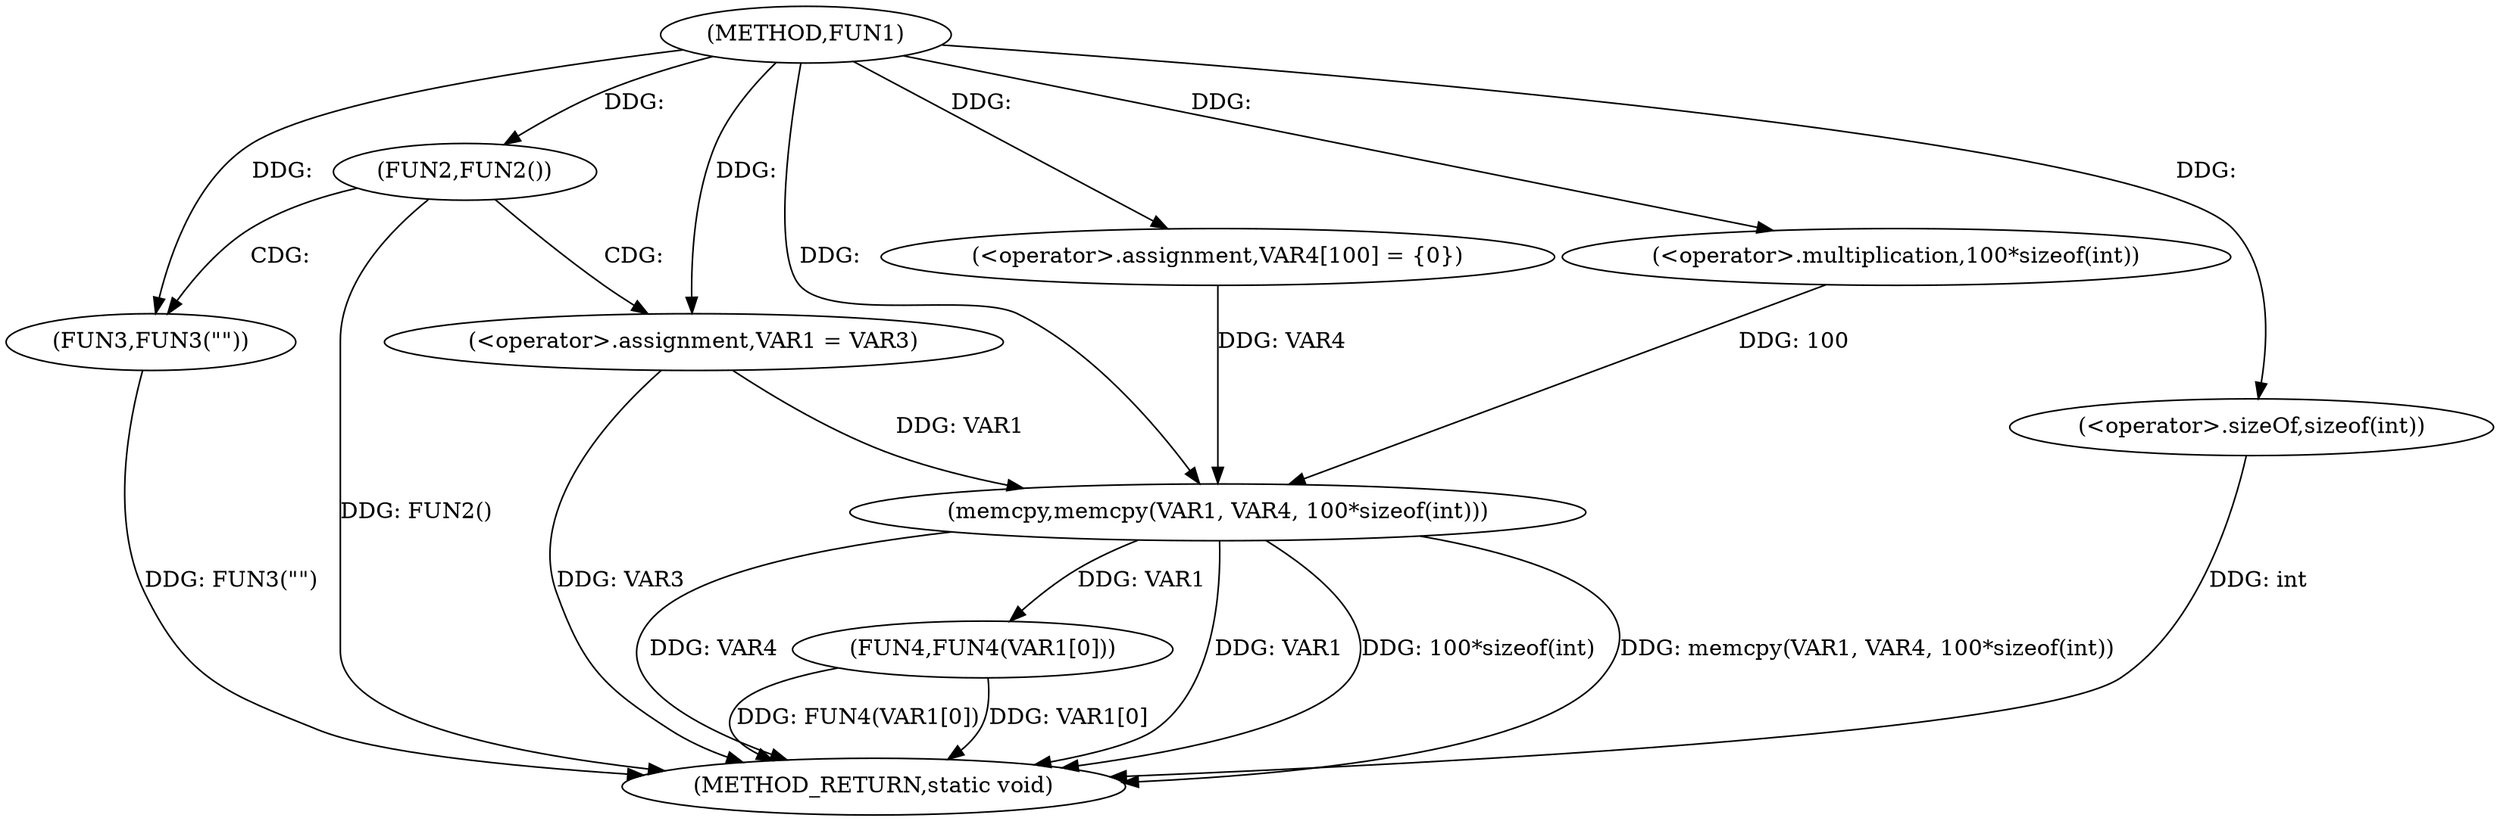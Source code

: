 digraph FUN1 {  
"1000100" [label = "(METHOD,FUN1)" ]
"1000130" [label = "(METHOD_RETURN,static void)" ]
"1000106" [label = "(FUN2,FUN2())" ]
"1000108" [label = "(FUN3,FUN3(\"\"))" ]
"1000112" [label = "(<operator>.assignment,VAR1 = VAR3)" ]
"1000117" [label = "(<operator>.assignment,VAR4[100] = {0})" ]
"1000119" [label = "(memcpy,memcpy(VAR1, VAR4, 100*sizeof(int)))" ]
"1000122" [label = "(<operator>.multiplication,100*sizeof(int))" ]
"1000124" [label = "(<operator>.sizeOf,sizeof(int))" ]
"1000126" [label = "(FUN4,FUN4(VAR1[0]))" ]
  "1000126" -> "1000130"  [ label = "DDG: FUN4(VAR1[0])"] 
  "1000124" -> "1000130"  [ label = "DDG: int"] 
  "1000108" -> "1000130"  [ label = "DDG: FUN3(\"\")"] 
  "1000112" -> "1000130"  [ label = "DDG: VAR3"] 
  "1000119" -> "1000130"  [ label = "DDG: VAR4"] 
  "1000126" -> "1000130"  [ label = "DDG: VAR1[0]"] 
  "1000119" -> "1000130"  [ label = "DDG: VAR1"] 
  "1000119" -> "1000130"  [ label = "DDG: 100*sizeof(int)"] 
  "1000119" -> "1000130"  [ label = "DDG: memcpy(VAR1, VAR4, 100*sizeof(int))"] 
  "1000106" -> "1000130"  [ label = "DDG: FUN2()"] 
  "1000100" -> "1000106"  [ label = "DDG: "] 
  "1000100" -> "1000108"  [ label = "DDG: "] 
  "1000100" -> "1000112"  [ label = "DDG: "] 
  "1000100" -> "1000117"  [ label = "DDG: "] 
  "1000112" -> "1000119"  [ label = "DDG: VAR1"] 
  "1000100" -> "1000119"  [ label = "DDG: "] 
  "1000117" -> "1000119"  [ label = "DDG: VAR4"] 
  "1000122" -> "1000119"  [ label = "DDG: 100"] 
  "1000100" -> "1000122"  [ label = "DDG: "] 
  "1000100" -> "1000124"  [ label = "DDG: "] 
  "1000119" -> "1000126"  [ label = "DDG: VAR1"] 
  "1000106" -> "1000112"  [ label = "CDG: "] 
  "1000106" -> "1000108"  [ label = "CDG: "] 
}
